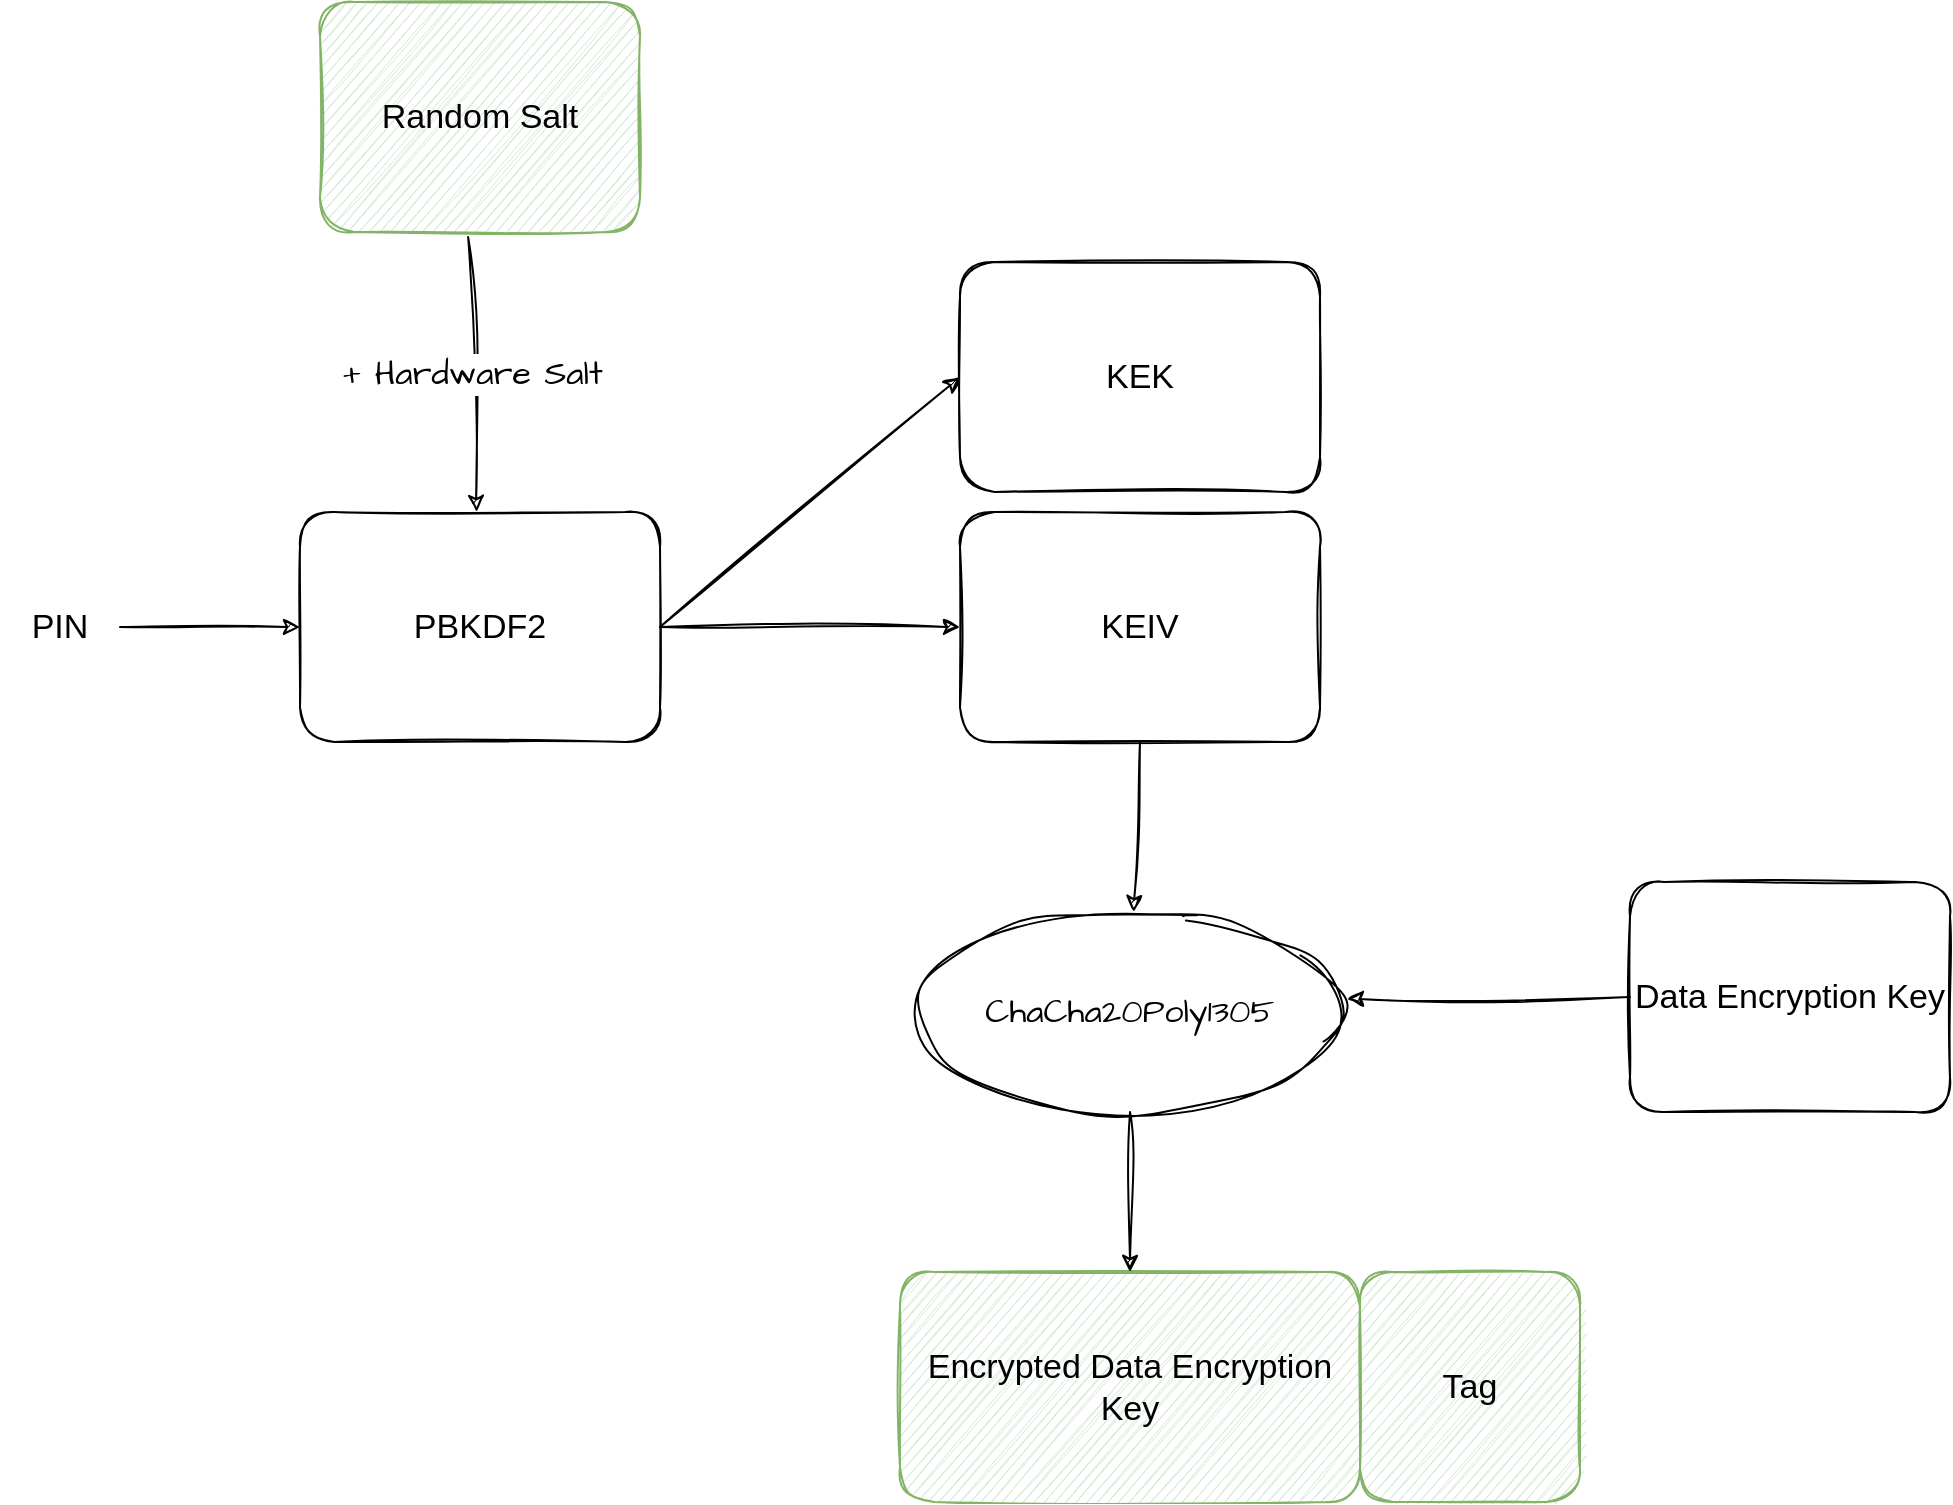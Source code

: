 <mxfile version="20.6.2" type="device"><diagram id="xxxsp_ETN7oS7Kivuhwl" name="Page-1"><mxGraphModel dx="810" dy="2418" grid="1" gridSize="10" guides="1" tooltips="1" connect="1" arrows="1" fold="1" page="1" pageScale="1" pageWidth="2336" pageHeight="1654" math="0" shadow="0"><root><mxCell id="0"/><mxCell id="1" parent="0"/><mxCell id="w9ZNQSNowYFeM5UygwyA-2" value="PIN" style="text;html=1;strokeColor=none;fillColor=none;align=center;verticalAlign=middle;whiteSpace=wrap;rounded=0;sketch=1;fontSize=17;" vertex="1" parent="1"><mxGeometry x="80" y="217.5" width="60" height="30" as="geometry"/></mxCell><mxCell id="w9ZNQSNowYFeM5UygwyA-3" value="PBKDF2" style="rounded=1;whiteSpace=wrap;html=1;sketch=1;fontSize=17;" vertex="1" parent="1"><mxGeometry x="230" y="175" width="180" height="115" as="geometry"/></mxCell><mxCell id="w9ZNQSNowYFeM5UygwyA-4" value="" style="endArrow=classic;html=1;rounded=0;entryX=0;entryY=0.5;entryDx=0;entryDy=0;sketch=1;fontSize=17;" edge="1" parent="1" source="w9ZNQSNowYFeM5UygwyA-2" target="w9ZNQSNowYFeM5UygwyA-3"><mxGeometry width="50" height="50" relative="1" as="geometry"><mxPoint x="180" y="340" as="sourcePoint"/><mxPoint x="230" y="290" as="targetPoint"/></mxGeometry></mxCell><mxCell id="w9ZNQSNowYFeM5UygwyA-5" value="KEK" style="rounded=1;whiteSpace=wrap;html=1;sketch=1;fontSize=17;" vertex="1" parent="1"><mxGeometry x="560" y="50" width="180" height="115" as="geometry"/></mxCell><mxCell id="w9ZNQSNowYFeM5UygwyA-6" value="KEIV" style="rounded=1;whiteSpace=wrap;html=1;sketch=1;fontSize=17;" vertex="1" parent="1"><mxGeometry x="560" y="175" width="180" height="115" as="geometry"/></mxCell><mxCell id="w9ZNQSNowYFeM5UygwyA-7" value="Random Salt" style="rounded=1;whiteSpace=wrap;html=1;sketch=1;fillColor=#d5e8d4;strokeColor=#82b366;fontSize=17;" vertex="1" parent="1"><mxGeometry x="240" y="-80" width="160" height="115" as="geometry"/></mxCell><mxCell id="w9ZNQSNowYFeM5UygwyA-10" value="Data Encryption Key" style="rounded=1;whiteSpace=wrap;html=1;sketch=1;fontSize=17;" vertex="1" parent="1"><mxGeometry x="895" y="360" width="160" height="115" as="geometry"/></mxCell><mxCell id="w9ZNQSNowYFeM5UygwyA-11" value="Encrypted Data Encryption Key" style="rounded=1;whiteSpace=wrap;html=1;sketch=1;fillColor=#d5e8d4;strokeColor=#82b366;fontSize=17;" vertex="1" parent="1"><mxGeometry x="530" y="555" width="230" height="115" as="geometry"/></mxCell><mxCell id="w9ZNQSNowYFeM5UygwyA-14" value="ChaCha20Poly1305" style="ellipse;whiteSpace=wrap;html=1;sketch=1;hachureGap=4;jiggle=2;fontFamily=Architects Daughter;fontSource=https%3A%2F%2Ffonts.googleapis.com%2Fcss%3Ffamily%3DArchitects%2BDaughter;fontSize=17;" vertex="1" parent="1"><mxGeometry x="535" y="375" width="220" height="100" as="geometry"/></mxCell><mxCell id="w9ZNQSNowYFeM5UygwyA-15" value="" style="endArrow=classic;html=1;rounded=0;sketch=1;hachureGap=4;jiggle=2;fontFamily=Architects Daughter;fontSource=https%3A%2F%2Ffonts.googleapis.com%2Fcss%3Ffamily%3DArchitects%2BDaughter;fontSize=17;exitX=0.5;exitY=1;exitDx=0;exitDy=0;" edge="1" parent="1" source="w9ZNQSNowYFeM5UygwyA-6" target="w9ZNQSNowYFeM5UygwyA-14"><mxGeometry width="50" height="50" relative="1" as="geometry"><mxPoint x="830" y="420" as="sourcePoint"/><mxPoint x="880" y="370" as="targetPoint"/></mxGeometry></mxCell><mxCell id="w9ZNQSNowYFeM5UygwyA-16" value="" style="endArrow=classic;html=1;rounded=0;sketch=1;hachureGap=4;jiggle=2;fontFamily=Architects Daughter;fontSource=https%3A%2F%2Ffonts.googleapis.com%2Fcss%3Ffamily%3DArchitects%2BDaughter;fontSize=17;exitX=0;exitY=0.5;exitDx=0;exitDy=0;entryX=0.993;entryY=0.435;entryDx=0;entryDy=0;entryPerimeter=0;" edge="1" parent="1" source="w9ZNQSNowYFeM5UygwyA-10" target="w9ZNQSNowYFeM5UygwyA-14"><mxGeometry width="50" height="50" relative="1" as="geometry"><mxPoint x="775" y="455" as="sourcePoint"/><mxPoint x="825" y="405" as="targetPoint"/></mxGeometry></mxCell><mxCell id="w9ZNQSNowYFeM5UygwyA-17" value="" style="endArrow=classic;html=1;rounded=0;sketch=1;hachureGap=4;jiggle=2;fontFamily=Architects Daughter;fontSource=https%3A%2F%2Ffonts.googleapis.com%2Fcss%3Ffamily%3DArchitects%2BDaughter;fontSize=17;exitX=0.5;exitY=1;exitDx=0;exitDy=0;" edge="1" parent="1" source="w9ZNQSNowYFeM5UygwyA-14" target="w9ZNQSNowYFeM5UygwyA-11"><mxGeometry width="50" height="50" relative="1" as="geometry"><mxPoint x="805" y="485" as="sourcePoint"/><mxPoint x="855" y="435" as="targetPoint"/></mxGeometry></mxCell><mxCell id="w9ZNQSNowYFeM5UygwyA-19" value="Tag" style="rounded=1;whiteSpace=wrap;html=1;sketch=1;fillColor=#d5e8d4;strokeColor=#82b366;fontSize=17;" vertex="1" parent="1"><mxGeometry x="760" y="555" width="110" height="115" as="geometry"/></mxCell><mxCell id="w9ZNQSNowYFeM5UygwyA-20" value="+ Hardware Salt" style="endArrow=classic;html=1;rounded=0;sketch=1;hachureGap=4;jiggle=2;fontFamily=Architects Daughter;fontSource=https%3A%2F%2Ffonts.googleapis.com%2Fcss%3Ffamily%3DArchitects%2BDaughter;fontSize=17;exitX=0.463;exitY=1.022;exitDx=0;exitDy=0;exitPerimeter=0;" edge="1" parent="1" source="w9ZNQSNowYFeM5UygwyA-7" target="w9ZNQSNowYFeM5UygwyA-3"><mxGeometry width="50" height="50" relative="1" as="geometry"><mxPoint x="280" y="140" as="sourcePoint"/><mxPoint x="330" y="90" as="targetPoint"/></mxGeometry></mxCell><mxCell id="w9ZNQSNowYFeM5UygwyA-21" value="" style="endArrow=classic;html=1;rounded=0;sketch=1;hachureGap=4;jiggle=2;fontFamily=Architects Daughter;fontSource=https%3A%2F%2Ffonts.googleapis.com%2Fcss%3Ffamily%3DArchitects%2BDaughter;fontSize=17;exitX=1;exitY=0.5;exitDx=0;exitDy=0;entryX=0;entryY=0.5;entryDx=0;entryDy=0;" edge="1" parent="1" source="w9ZNQSNowYFeM5UygwyA-3" target="w9ZNQSNowYFeM5UygwyA-5"><mxGeometry width="50" height="50" relative="1" as="geometry"><mxPoint x="440" y="270" as="sourcePoint"/><mxPoint x="490" y="220" as="targetPoint"/></mxGeometry></mxCell><mxCell id="w9ZNQSNowYFeM5UygwyA-22" value="" style="endArrow=classic;html=1;rounded=0;sketch=1;hachureGap=4;jiggle=2;fontFamily=Architects Daughter;fontSource=https%3A%2F%2Ffonts.googleapis.com%2Fcss%3Ffamily%3DArchitects%2BDaughter;fontSize=17;entryX=0;entryY=0.5;entryDx=0;entryDy=0;" edge="1" parent="1" source="w9ZNQSNowYFeM5UygwyA-3" target="w9ZNQSNowYFeM5UygwyA-6"><mxGeometry width="50" height="50" relative="1" as="geometry"><mxPoint x="420" y="370" as="sourcePoint"/><mxPoint x="560" y="320" as="targetPoint"/></mxGeometry></mxCell></root></mxGraphModel></diagram></mxfile>